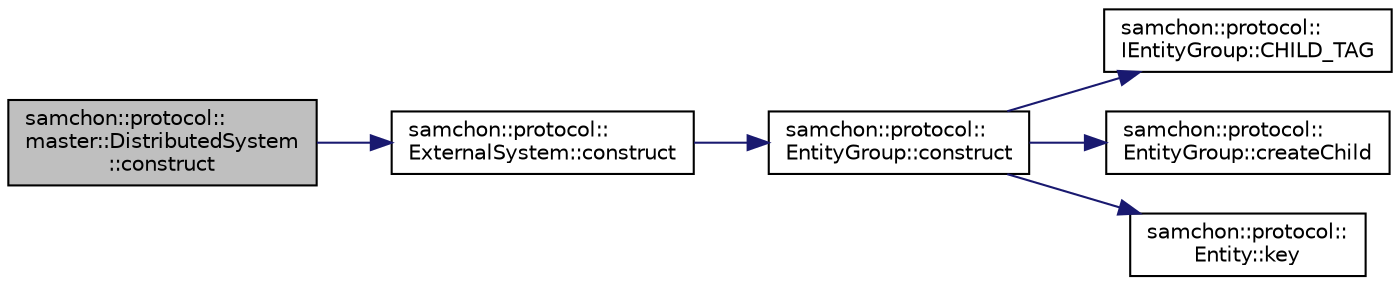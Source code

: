 digraph "samchon::protocol::master::DistributedSystem::construct"
{
  edge [fontname="Helvetica",fontsize="10",labelfontname="Helvetica",labelfontsize="10"];
  node [fontname="Helvetica",fontsize="10",shape=record];
  rankdir="LR";
  Node1 [label="samchon::protocol::\lmaster::DistributedSystem\l::construct",height=0.2,width=0.4,color="black", fillcolor="grey75", style="filled", fontcolor="black"];
  Node1 -> Node2 [color="midnightblue",fontsize="10",style="solid",fontname="Helvetica"];
  Node2 [label="samchon::protocol::\lExternalSystem::construct",height=0.2,width=0.4,color="black", fillcolor="white", style="filled",URL="$df/d42/classsamchon_1_1protocol_1_1ExternalSystem.html#afe91fe78a1f53f8078907ed094998e38",tooltip="Construct data of the Entity from an XML object. "];
  Node2 -> Node3 [color="midnightblue",fontsize="10",style="solid",fontname="Helvetica"];
  Node3 [label="samchon::protocol::\lEntityGroup::construct",height=0.2,width=0.4,color="black", fillcolor="white", style="filled",URL="$d4/deb/classsamchon_1_1protocol_1_1EntityGroup.html#ab20cac19627b4c1392d0053266bf1bfd",tooltip="Construct data of the Entity from an XML object. "];
  Node3 -> Node4 [color="midnightblue",fontsize="10",style="solid",fontname="Helvetica"];
  Node4 [label="samchon::protocol::\lIEntityGroup::CHILD_TAG",height=0.2,width=0.4,color="black", fillcolor="white", style="filled",URL="$d9/d4c/classsamchon_1_1protocol_1_1IEntityGroup.html#ae0a5bb34fa6a29cf1103fc67e2d72662",tooltip="A tag name of children. "];
  Node3 -> Node5 [color="midnightblue",fontsize="10",style="solid",fontname="Helvetica"];
  Node5 [label="samchon::protocol::\lEntityGroup::createChild",height=0.2,width=0.4,color="black", fillcolor="white", style="filled",URL="$d4/deb/classsamchon_1_1protocol_1_1EntityGroup.html#a224c7fa73d5b83262203ec205b0b482f",tooltip="Factory method of a child Entity. "];
  Node3 -> Node6 [color="midnightblue",fontsize="10",style="solid",fontname="Helvetica"];
  Node6 [label="samchon::protocol::\lEntity::key",height=0.2,width=0.4,color="black", fillcolor="white", style="filled",URL="$d0/d3e/classsamchon_1_1protocol_1_1Entity.html#abb4726bdc349e1d701039e05eb95ec10",tooltip="Get a key that can identify the Entity uniquely. "];
}
